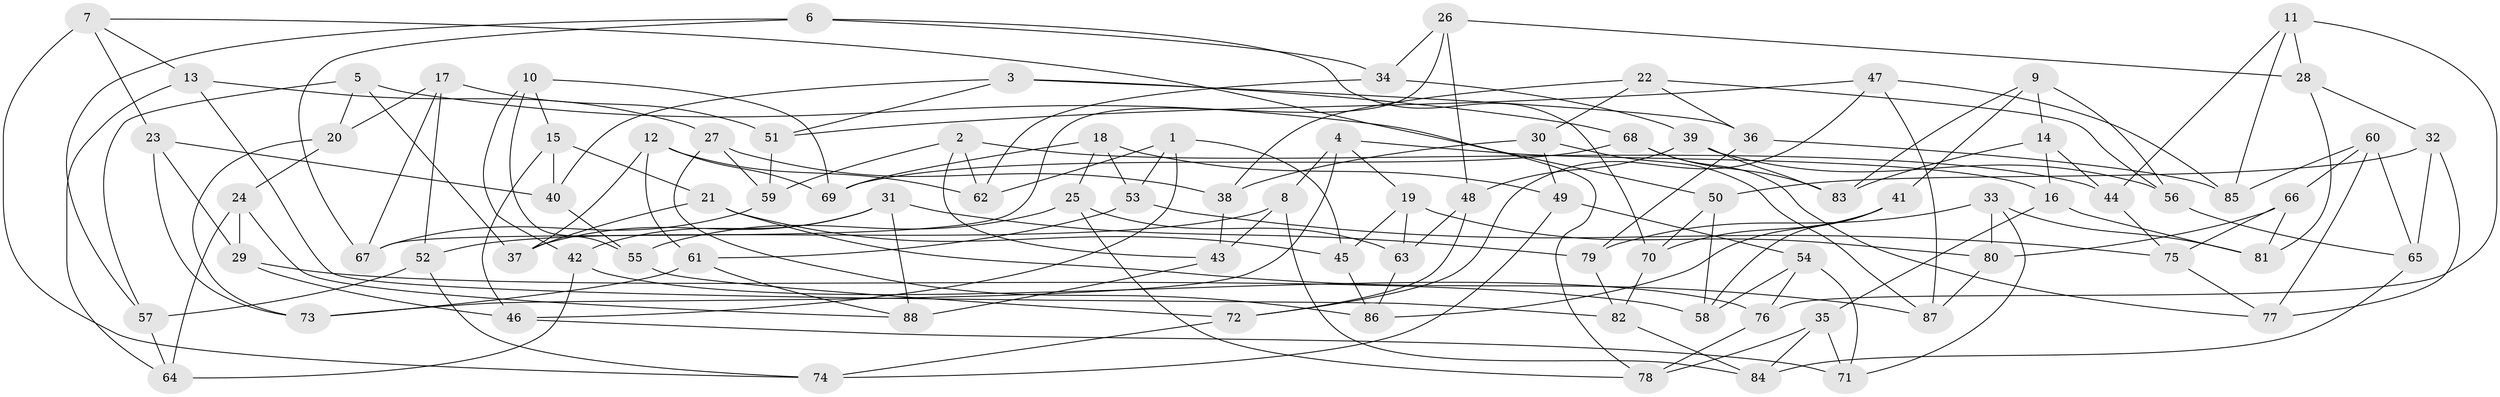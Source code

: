 // coarse degree distribution, {6: 0.36065573770491804, 4: 0.5409836065573771, 5: 0.08196721311475409, 3: 0.01639344262295082}
// Generated by graph-tools (version 1.1) at 2025/24/03/03/25 07:24:26]
// undirected, 88 vertices, 176 edges
graph export_dot {
graph [start="1"]
  node [color=gray90,style=filled];
  1;
  2;
  3;
  4;
  5;
  6;
  7;
  8;
  9;
  10;
  11;
  12;
  13;
  14;
  15;
  16;
  17;
  18;
  19;
  20;
  21;
  22;
  23;
  24;
  25;
  26;
  27;
  28;
  29;
  30;
  31;
  32;
  33;
  34;
  35;
  36;
  37;
  38;
  39;
  40;
  41;
  42;
  43;
  44;
  45;
  46;
  47;
  48;
  49;
  50;
  51;
  52;
  53;
  54;
  55;
  56;
  57;
  58;
  59;
  60;
  61;
  62;
  63;
  64;
  65;
  66;
  67;
  68;
  69;
  70;
  71;
  72;
  73;
  74;
  75;
  76;
  77;
  78;
  79;
  80;
  81;
  82;
  83;
  84;
  85;
  86;
  87;
  88;
  1 -- 53;
  1 -- 46;
  1 -- 62;
  1 -- 45;
  2 -- 43;
  2 -- 59;
  2 -- 44;
  2 -- 62;
  3 -- 51;
  3 -- 68;
  3 -- 40;
  3 -- 36;
  4 -- 16;
  4 -- 8;
  4 -- 19;
  4 -- 73;
  5 -- 50;
  5 -- 57;
  5 -- 20;
  5 -- 37;
  6 -- 67;
  6 -- 34;
  6 -- 70;
  6 -- 57;
  7 -- 78;
  7 -- 13;
  7 -- 23;
  7 -- 74;
  8 -- 43;
  8 -- 84;
  8 -- 52;
  9 -- 41;
  9 -- 14;
  9 -- 83;
  9 -- 56;
  10 -- 15;
  10 -- 55;
  10 -- 69;
  10 -- 42;
  11 -- 85;
  11 -- 44;
  11 -- 28;
  11 -- 76;
  12 -- 37;
  12 -- 61;
  12 -- 62;
  12 -- 69;
  13 -- 27;
  13 -- 82;
  13 -- 64;
  14 -- 16;
  14 -- 83;
  14 -- 44;
  15 -- 46;
  15 -- 40;
  15 -- 21;
  16 -- 35;
  16 -- 81;
  17 -- 52;
  17 -- 67;
  17 -- 20;
  17 -- 51;
  18 -- 53;
  18 -- 49;
  18 -- 25;
  18 -- 69;
  19 -- 80;
  19 -- 63;
  19 -- 45;
  20 -- 24;
  20 -- 73;
  21 -- 87;
  21 -- 37;
  21 -- 45;
  22 -- 56;
  22 -- 30;
  22 -- 38;
  22 -- 36;
  23 -- 40;
  23 -- 29;
  23 -- 73;
  24 -- 29;
  24 -- 64;
  24 -- 88;
  25 -- 78;
  25 -- 55;
  25 -- 63;
  26 -- 67;
  26 -- 48;
  26 -- 28;
  26 -- 34;
  27 -- 38;
  27 -- 86;
  27 -- 59;
  28 -- 32;
  28 -- 81;
  29 -- 58;
  29 -- 46;
  30 -- 49;
  30 -- 87;
  30 -- 38;
  31 -- 88;
  31 -- 79;
  31 -- 37;
  31 -- 42;
  32 -- 77;
  32 -- 65;
  32 -- 50;
  33 -- 80;
  33 -- 81;
  33 -- 79;
  33 -- 71;
  34 -- 62;
  34 -- 39;
  35 -- 71;
  35 -- 78;
  35 -- 84;
  36 -- 85;
  36 -- 79;
  38 -- 43;
  39 -- 83;
  39 -- 56;
  39 -- 48;
  40 -- 55;
  41 -- 70;
  41 -- 58;
  41 -- 86;
  42 -- 76;
  42 -- 64;
  43 -- 88;
  44 -- 75;
  45 -- 86;
  46 -- 71;
  47 -- 85;
  47 -- 87;
  47 -- 72;
  47 -- 51;
  48 -- 63;
  48 -- 72;
  49 -- 54;
  49 -- 74;
  50 -- 70;
  50 -- 58;
  51 -- 59;
  52 -- 74;
  52 -- 57;
  53 -- 75;
  53 -- 61;
  54 -- 58;
  54 -- 76;
  54 -- 71;
  55 -- 72;
  56 -- 65;
  57 -- 64;
  59 -- 67;
  60 -- 85;
  60 -- 65;
  60 -- 77;
  60 -- 66;
  61 -- 73;
  61 -- 88;
  63 -- 86;
  65 -- 84;
  66 -- 81;
  66 -- 75;
  66 -- 80;
  68 -- 83;
  68 -- 69;
  68 -- 77;
  70 -- 82;
  72 -- 74;
  75 -- 77;
  76 -- 78;
  79 -- 82;
  80 -- 87;
  82 -- 84;
}
